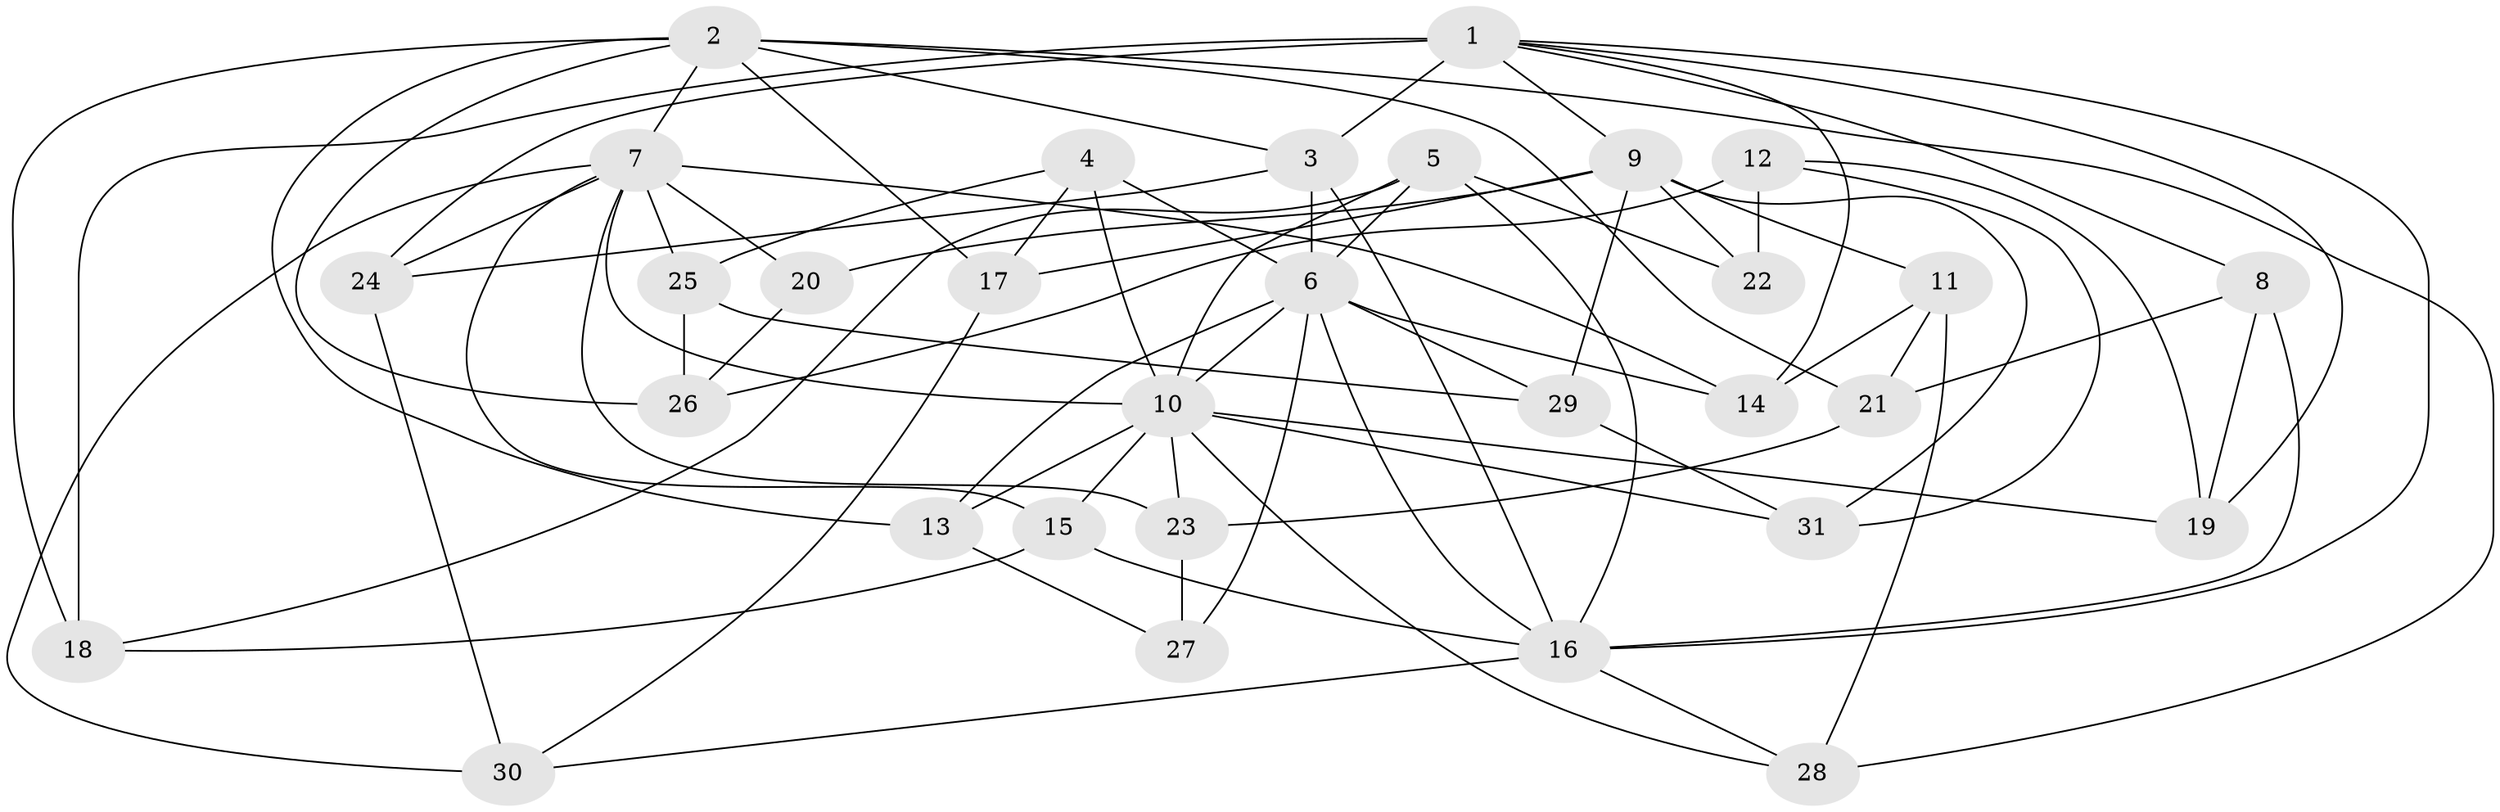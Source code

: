 // original degree distribution, {4: 1.0}
// Generated by graph-tools (version 1.1) at 2025/53/03/04/25 22:53:42]
// undirected, 31 vertices, 77 edges
graph export_dot {
  node [color=gray90,style=filled];
  1;
  2;
  3;
  4;
  5;
  6;
  7;
  8;
  9;
  10;
  11;
  12;
  13;
  14;
  15;
  16;
  17;
  18;
  19;
  20;
  21;
  22;
  23;
  24;
  25;
  26;
  27;
  28;
  29;
  30;
  31;
  1 -- 3 [weight=3.0];
  1 -- 8 [weight=1.0];
  1 -- 9 [weight=1.0];
  1 -- 14 [weight=1.0];
  1 -- 16 [weight=1.0];
  1 -- 18 [weight=1.0];
  1 -- 19 [weight=1.0];
  1 -- 24 [weight=1.0];
  2 -- 3 [weight=1.0];
  2 -- 7 [weight=1.0];
  2 -- 13 [weight=1.0];
  2 -- 17 [weight=1.0];
  2 -- 18 [weight=1.0];
  2 -- 21 [weight=1.0];
  2 -- 26 [weight=1.0];
  2 -- 28 [weight=1.0];
  3 -- 6 [weight=2.0];
  3 -- 16 [weight=1.0];
  3 -- 24 [weight=1.0];
  4 -- 6 [weight=1.0];
  4 -- 10 [weight=1.0];
  4 -- 17 [weight=1.0];
  4 -- 25 [weight=1.0];
  5 -- 6 [weight=2.0];
  5 -- 10 [weight=1.0];
  5 -- 16 [weight=1.0];
  5 -- 18 [weight=1.0];
  5 -- 22 [weight=1.0];
  6 -- 10 [weight=1.0];
  6 -- 13 [weight=1.0];
  6 -- 14 [weight=1.0];
  6 -- 16 [weight=1.0];
  6 -- 27 [weight=2.0];
  6 -- 29 [weight=1.0];
  7 -- 10 [weight=1.0];
  7 -- 14 [weight=1.0];
  7 -- 15 [weight=1.0];
  7 -- 20 [weight=2.0];
  7 -- 23 [weight=1.0];
  7 -- 24 [weight=1.0];
  7 -- 25 [weight=1.0];
  7 -- 30 [weight=1.0];
  8 -- 16 [weight=1.0];
  8 -- 19 [weight=1.0];
  8 -- 21 [weight=1.0];
  9 -- 11 [weight=1.0];
  9 -- 17 [weight=1.0];
  9 -- 20 [weight=1.0];
  9 -- 22 [weight=2.0];
  9 -- 29 [weight=1.0];
  9 -- 31 [weight=1.0];
  10 -- 13 [weight=1.0];
  10 -- 15 [weight=1.0];
  10 -- 19 [weight=1.0];
  10 -- 23 [weight=1.0];
  10 -- 28 [weight=1.0];
  10 -- 31 [weight=1.0];
  11 -- 14 [weight=1.0];
  11 -- 21 [weight=1.0];
  11 -- 28 [weight=1.0];
  12 -- 19 [weight=1.0];
  12 -- 22 [weight=1.0];
  12 -- 26 [weight=1.0];
  12 -- 31 [weight=1.0];
  13 -- 27 [weight=1.0];
  15 -- 16 [weight=1.0];
  15 -- 18 [weight=1.0];
  16 -- 28 [weight=1.0];
  16 -- 30 [weight=1.0];
  17 -- 30 [weight=1.0];
  20 -- 26 [weight=1.0];
  21 -- 23 [weight=1.0];
  23 -- 27 [weight=1.0];
  24 -- 30 [weight=1.0];
  25 -- 26 [weight=1.0];
  25 -- 29 [weight=1.0];
  29 -- 31 [weight=1.0];
}
